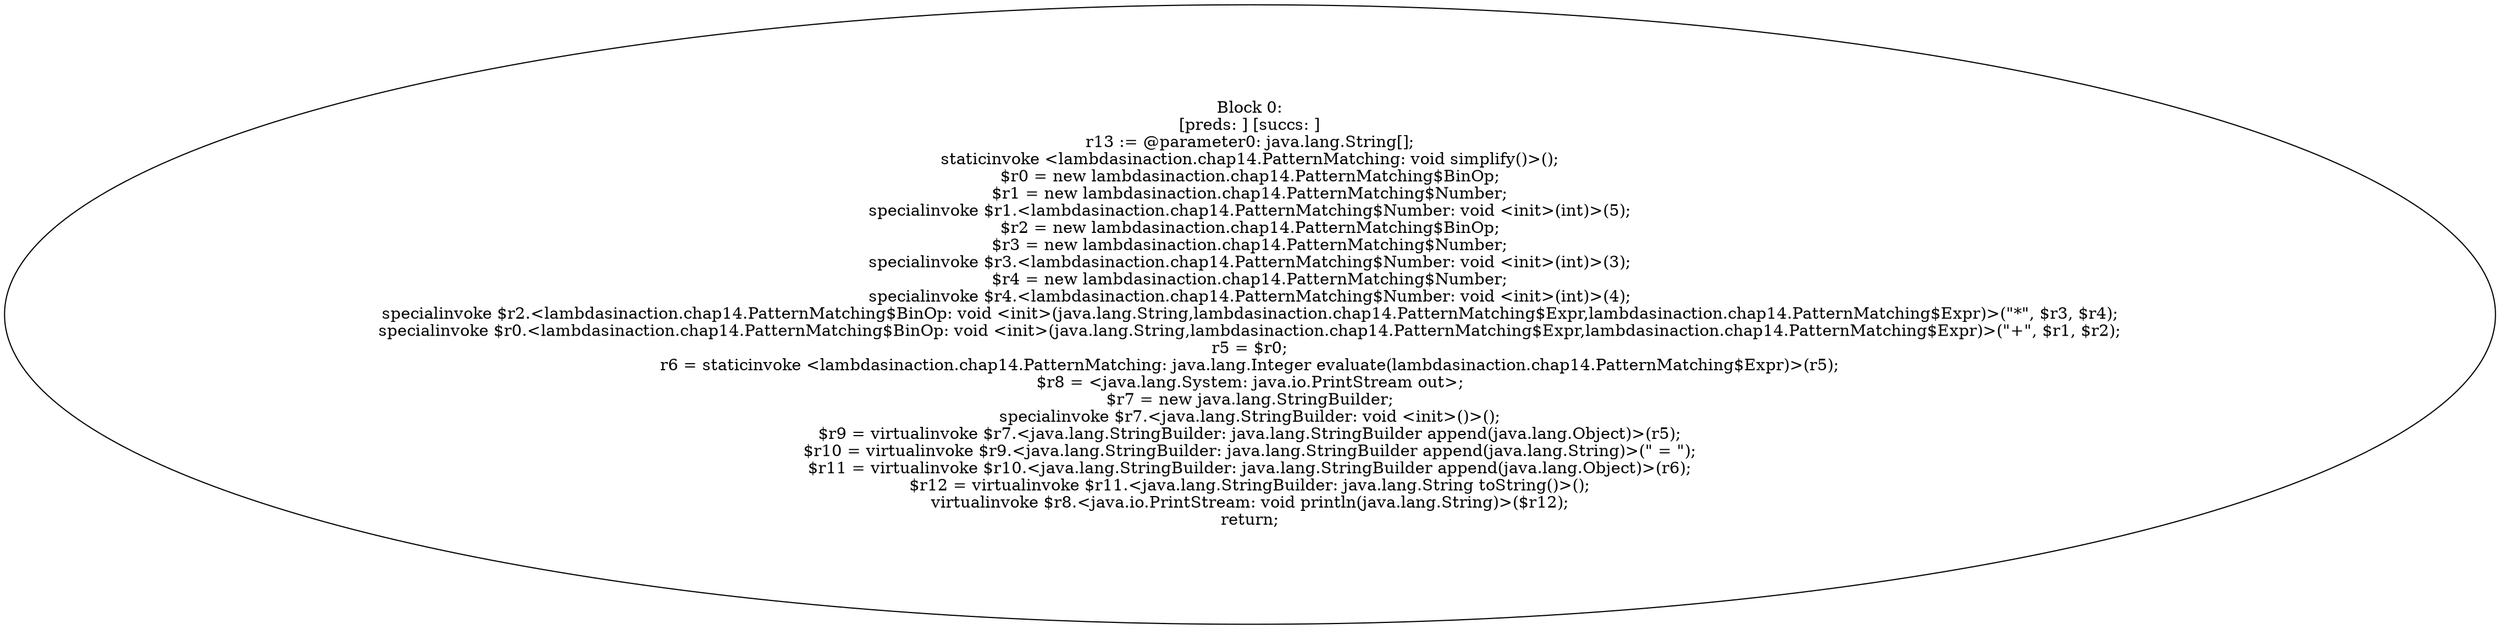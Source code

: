 digraph "unitGraph" {
    "Block 0:
[preds: ] [succs: ]
r13 := @parameter0: java.lang.String[];
staticinvoke <lambdasinaction.chap14.PatternMatching: void simplify()>();
$r0 = new lambdasinaction.chap14.PatternMatching$BinOp;
$r1 = new lambdasinaction.chap14.PatternMatching$Number;
specialinvoke $r1.<lambdasinaction.chap14.PatternMatching$Number: void <init>(int)>(5);
$r2 = new lambdasinaction.chap14.PatternMatching$BinOp;
$r3 = new lambdasinaction.chap14.PatternMatching$Number;
specialinvoke $r3.<lambdasinaction.chap14.PatternMatching$Number: void <init>(int)>(3);
$r4 = new lambdasinaction.chap14.PatternMatching$Number;
specialinvoke $r4.<lambdasinaction.chap14.PatternMatching$Number: void <init>(int)>(4);
specialinvoke $r2.<lambdasinaction.chap14.PatternMatching$BinOp: void <init>(java.lang.String,lambdasinaction.chap14.PatternMatching$Expr,lambdasinaction.chap14.PatternMatching$Expr)>(\"*\", $r3, $r4);
specialinvoke $r0.<lambdasinaction.chap14.PatternMatching$BinOp: void <init>(java.lang.String,lambdasinaction.chap14.PatternMatching$Expr,lambdasinaction.chap14.PatternMatching$Expr)>(\"+\", $r1, $r2);
r5 = $r0;
r6 = staticinvoke <lambdasinaction.chap14.PatternMatching: java.lang.Integer evaluate(lambdasinaction.chap14.PatternMatching$Expr)>(r5);
$r8 = <java.lang.System: java.io.PrintStream out>;
$r7 = new java.lang.StringBuilder;
specialinvoke $r7.<java.lang.StringBuilder: void <init>()>();
$r9 = virtualinvoke $r7.<java.lang.StringBuilder: java.lang.StringBuilder append(java.lang.Object)>(r5);
$r10 = virtualinvoke $r9.<java.lang.StringBuilder: java.lang.StringBuilder append(java.lang.String)>(\" = \");
$r11 = virtualinvoke $r10.<java.lang.StringBuilder: java.lang.StringBuilder append(java.lang.Object)>(r6);
$r12 = virtualinvoke $r11.<java.lang.StringBuilder: java.lang.String toString()>();
virtualinvoke $r8.<java.io.PrintStream: void println(java.lang.String)>($r12);
return;
"
}
